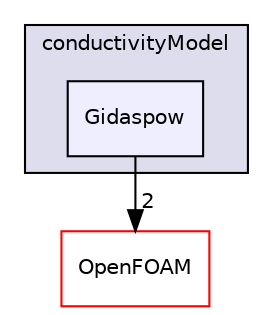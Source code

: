 digraph "src/phaseSystemModels/reactingEulerFoam/reactingTwoPhaseEulerFoam/twoPhaseCompressibleTurbulenceModels/kineticTheoryModels/conductivityModel/Gidaspow" {
  bgcolor=transparent;
  compound=true
  node [ fontsize="10", fontname="Helvetica"];
  edge [ labelfontsize="10", labelfontname="Helvetica"];
  subgraph clusterdir_22b9e84eaca5ecad457ec842b9bd0523 {
    graph [ bgcolor="#ddddee", pencolor="black", label="conductivityModel" fontname="Helvetica", fontsize="10", URL="dir_22b9e84eaca5ecad457ec842b9bd0523.html"]
  dir_7da742e379fadfd524f31595a1d6c75d [shape=box, label="Gidaspow", style="filled", fillcolor="#eeeeff", pencolor="black", URL="dir_7da742e379fadfd524f31595a1d6c75d.html"];
  }
  dir_c5473ff19b20e6ec4dfe5c310b3778a8 [shape=box label="OpenFOAM" color="red" URL="dir_c5473ff19b20e6ec4dfe5c310b3778a8.html"];
  dir_7da742e379fadfd524f31595a1d6c75d->dir_c5473ff19b20e6ec4dfe5c310b3778a8 [headlabel="2", labeldistance=1.5 headhref="dir_003311_002151.html"];
}
